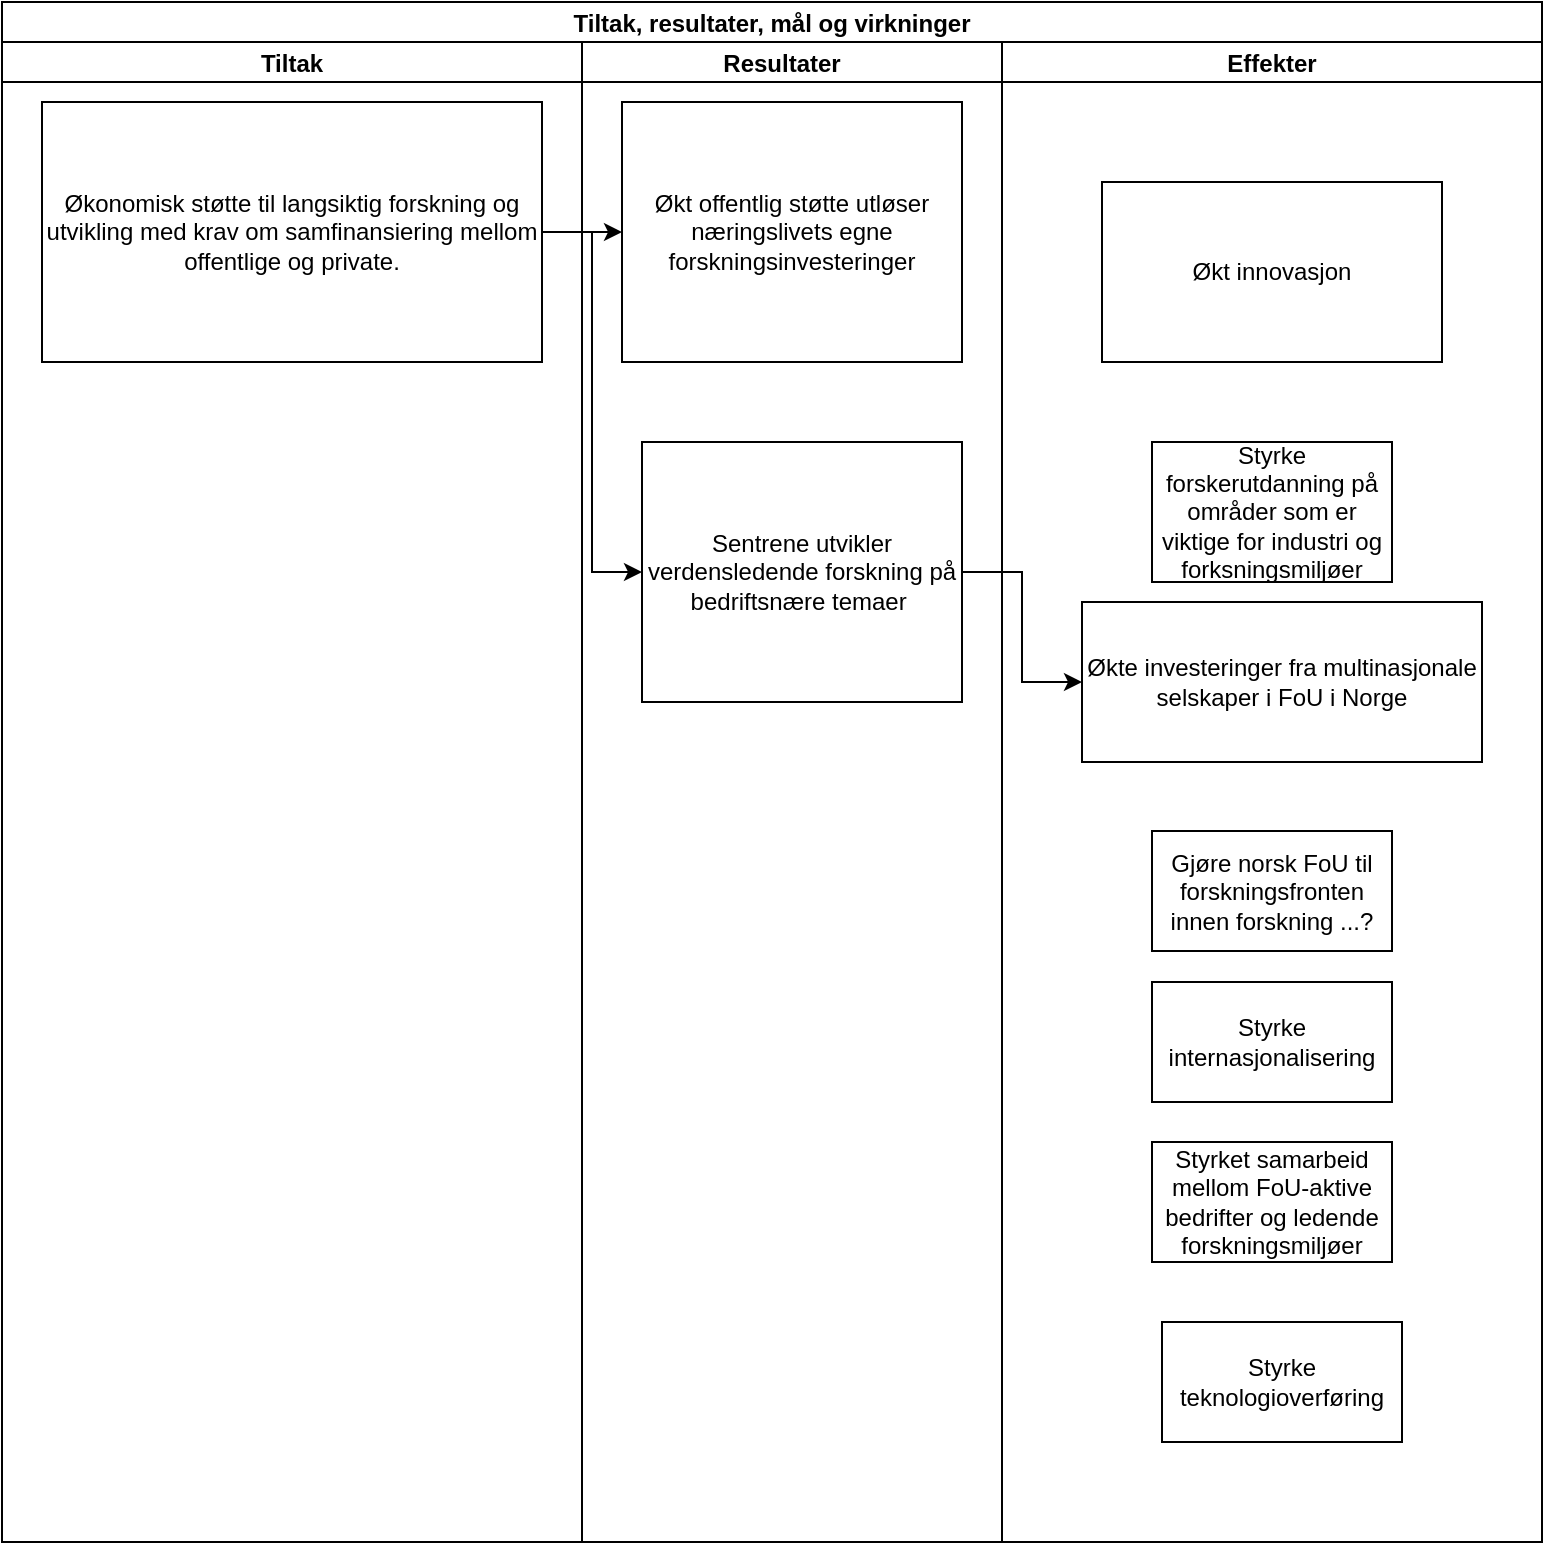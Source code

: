 <mxfile version="16.3.0" type="github">
  <diagram id="gUhN11qYkWxtTLKya9Cd" name="Page-1">
    <mxGraphModel dx="780" dy="1055" grid="1" gridSize="10" guides="1" tooltips="1" connect="1" arrows="1" fold="1" page="1" pageScale="1" pageWidth="827" pageHeight="1169" math="0" shadow="0">
      <root>
        <mxCell id="0" />
        <mxCell id="1" parent="0" />
        <mxCell id="otaZ61-eJIEUoGd5LH7k-2" value="Tiltak, resultater, mål og virkninger" style="swimlane;childLayout=stackLayout;resizeParent=1;resizeParentMax=0;startSize=20;" parent="1" vertex="1">
          <mxGeometry x="20" y="110" width="770" height="770" as="geometry" />
        </mxCell>
        <mxCell id="otaZ61-eJIEUoGd5LH7k-3" value="Tiltak" style="swimlane;startSize=20;" parent="otaZ61-eJIEUoGd5LH7k-2" vertex="1">
          <mxGeometry y="20" width="290" height="750" as="geometry">
            <mxRectangle y="20" width="30" height="460" as="alternateBounds" />
          </mxGeometry>
        </mxCell>
        <mxCell id="9w3HFqVNliFKd6ctjNXA-2" value="Økonomisk støtte til langsiktig forskning og utvikling med krav om samfinansiering mellom offentlige og private." style="whiteSpace=wrap;html=1;" vertex="1" parent="otaZ61-eJIEUoGd5LH7k-3">
          <mxGeometry x="20" y="30" width="250" height="130" as="geometry" />
        </mxCell>
        <mxCell id="9w3HFqVNliFKd6ctjNXA-1" value="Resultater   " style="swimlane;startSize=20;" vertex="1" parent="otaZ61-eJIEUoGd5LH7k-2">
          <mxGeometry x="290" y="20" width="210" height="750" as="geometry">
            <mxRectangle y="20" width="30" height="460" as="alternateBounds" />
          </mxGeometry>
        </mxCell>
        <mxCell id="9w3HFqVNliFKd6ctjNXA-6" value="Økt offentlig støtte utløser næringslivets egne forskningsinvesteringer" style="whiteSpace=wrap;html=1;" vertex="1" parent="9w3HFqVNliFKd6ctjNXA-1">
          <mxGeometry x="20" y="30" width="170" height="130" as="geometry" />
        </mxCell>
        <mxCell id="9w3HFqVNliFKd6ctjNXA-10" value="" style="edgeStyle=orthogonalEdgeStyle;rounded=0;orthogonalLoop=1;jettySize=auto;html=1;" edge="1" parent="otaZ61-eJIEUoGd5LH7k-2" source="9w3HFqVNliFKd6ctjNXA-2" target="9w3HFqVNliFKd6ctjNXA-6">
          <mxGeometry relative="1" as="geometry" />
        </mxCell>
        <mxCell id="otaZ61-eJIEUoGd5LH7k-4" value="Effekter" style="swimlane;startSize=20;" parent="otaZ61-eJIEUoGd5LH7k-2" vertex="1">
          <mxGeometry x="500" y="20" width="270" height="750" as="geometry">
            <mxRectangle x="120" y="20" width="30" height="460" as="alternateBounds" />
          </mxGeometry>
        </mxCell>
        <mxCell id="otaZ61-eJIEUoGd5LH7k-9" value="Styrke internasjonalisering" style="whiteSpace=wrap;html=1;" parent="otaZ61-eJIEUoGd5LH7k-4" vertex="1">
          <mxGeometry x="75" y="470" width="120" height="60" as="geometry" />
        </mxCell>
        <mxCell id="otaZ61-eJIEUoGd5LH7k-10" value="Styrke forskerutdanning på områder som er viktige for industri og forksningsmiljøer" style="whiteSpace=wrap;html=1;" parent="otaZ61-eJIEUoGd5LH7k-4" vertex="1">
          <mxGeometry x="75" y="200" width="120" height="70" as="geometry" />
        </mxCell>
        <mxCell id="otaZ61-eJIEUoGd5LH7k-11" value="Økt innovasjon" style="whiteSpace=wrap;html=1;" parent="otaZ61-eJIEUoGd5LH7k-4" vertex="1">
          <mxGeometry x="50" y="70" width="170" height="90" as="geometry" />
        </mxCell>
        <mxCell id="9w3HFqVNliFKd6ctjNXA-3" value="Økte investeringer fra multinasjonale selskaper i FoU i Norge" style="whiteSpace=wrap;html=1;" vertex="1" parent="otaZ61-eJIEUoGd5LH7k-4">
          <mxGeometry x="40" y="280" width="200" height="80" as="geometry" />
        </mxCell>
        <mxCell id="9w3HFqVNliFKd6ctjNXA-5" value="Gjøre norsk FoU til forskningsfronten innen forskning ...?" style="whiteSpace=wrap;html=1;" vertex="1" parent="otaZ61-eJIEUoGd5LH7k-4">
          <mxGeometry x="75" y="394.5" width="120" height="60" as="geometry" />
        </mxCell>
        <mxCell id="9w3HFqVNliFKd6ctjNXA-4" value="Styrket samarbeid mellom FoU-aktive bedrifter og ledende forskningsmiljøer" style="whiteSpace=wrap;html=1;" vertex="1" parent="otaZ61-eJIEUoGd5LH7k-4">
          <mxGeometry x="75" y="550" width="120" height="60" as="geometry" />
        </mxCell>
        <mxCell id="otaZ61-eJIEUoGd5LH7k-8" value="Styrke teknologioverføring" style="whiteSpace=wrap;html=1;" parent="otaZ61-eJIEUoGd5LH7k-4" vertex="1">
          <mxGeometry x="80" y="640" width="120" height="60" as="geometry" />
        </mxCell>
        <mxCell id="9w3HFqVNliFKd6ctjNXA-12" style="edgeStyle=orthogonalEdgeStyle;rounded=0;orthogonalLoop=1;jettySize=auto;html=1;" edge="1" parent="1" source="9w3HFqVNliFKd6ctjNXA-11" target="9w3HFqVNliFKd6ctjNXA-3">
          <mxGeometry relative="1" as="geometry" />
        </mxCell>
        <mxCell id="9w3HFqVNliFKd6ctjNXA-11" value="Sentrene utvikler verdensledende forskning på bedriftsnære temaer&amp;nbsp;" style="whiteSpace=wrap;html=1;" vertex="1" parent="1">
          <mxGeometry x="340" y="330" width="160" height="130" as="geometry" />
        </mxCell>
        <mxCell id="9w3HFqVNliFKd6ctjNXA-13" style="edgeStyle=orthogonalEdgeStyle;rounded=0;orthogonalLoop=1;jettySize=auto;html=1;entryX=0;entryY=0.5;entryDx=0;entryDy=0;" edge="1" parent="1" source="9w3HFqVNliFKd6ctjNXA-2" target="9w3HFqVNliFKd6ctjNXA-11">
          <mxGeometry relative="1" as="geometry" />
        </mxCell>
      </root>
    </mxGraphModel>
  </diagram>
</mxfile>
